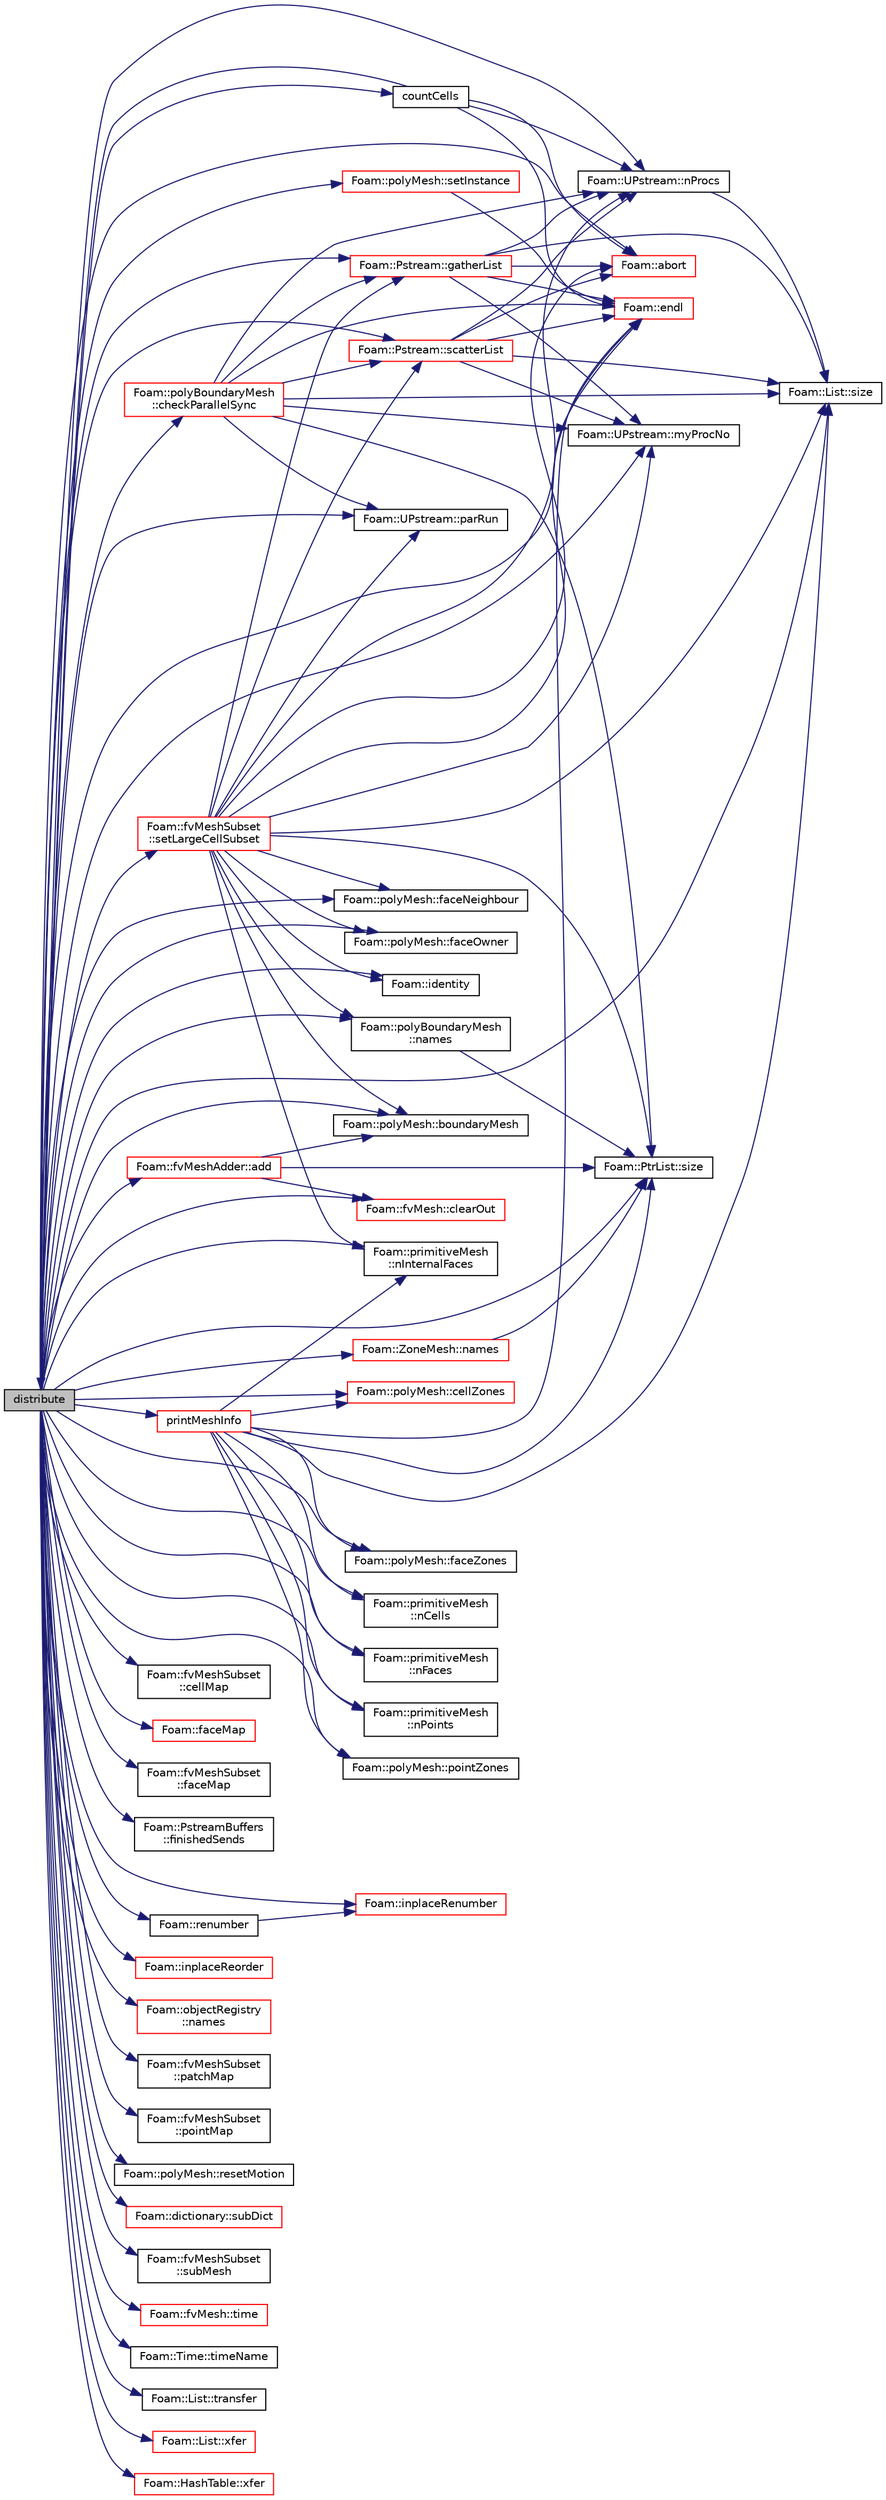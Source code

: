 digraph "distribute"
{
  bgcolor="transparent";
  edge [fontname="Helvetica",fontsize="10",labelfontname="Helvetica",labelfontsize="10"];
  node [fontname="Helvetica",fontsize="10",shape=record];
  rankdir="LR";
  Node1 [label="distribute",height=0.2,width=0.4,color="black", fillcolor="grey75", style="filled", fontcolor="black"];
  Node1 -> Node2 [color="midnightblue",fontsize="10",style="solid",fontname="Helvetica"];
  Node2 [label="Foam::abort",height=0.2,width=0.4,color="red",URL="$a10958.html#a447107a607d03e417307c203fa5fb44b"];
  Node1 -> Node3 [color="midnightblue",fontsize="10",style="solid",fontname="Helvetica"];
  Node3 [label="Foam::fvMeshAdder::add",height=0.2,width=0.4,color="red",URL="$a00890.html#a279c8df949a7489a89a5f2c600e2e3ed",tooltip="Inplace add mesh to fvMesh. Maps all stored fields. Returns map. "];
  Node3 -> Node4 [color="midnightblue",fontsize="10",style="solid",fontname="Helvetica"];
  Node4 [label="Foam::polyMesh::boundaryMesh",height=0.2,width=0.4,color="black",URL="$a01949.html#a6b7f5ba89250dbd7a1c6c7860ab60fe3",tooltip="Return boundary mesh. "];
  Node3 -> Node5 [color="midnightblue",fontsize="10",style="solid",fontname="Helvetica"];
  Node5 [label="Foam::fvMesh::clearOut",height=0.2,width=0.4,color="red",URL="$a00889.html#af320697688df08f1438d37a86bcaf25d",tooltip="Clear all geometry and addressing. "];
  Node3 -> Node6 [color="midnightblue",fontsize="10",style="solid",fontname="Helvetica"];
  Node6 [label="Foam::PtrList::size",height=0.2,width=0.4,color="black",URL="$a02065.html#a723361dc2020160f5492e8fe2d09fa44",tooltip="Return the number of elements in the PtrList. "];
  Node1 -> Node4 [color="midnightblue",fontsize="10",style="solid",fontname="Helvetica"];
  Node1 -> Node7 [color="midnightblue",fontsize="10",style="solid",fontname="Helvetica"];
  Node7 [label="Foam::fvMeshSubset\l::cellMap",height=0.2,width=0.4,color="black",URL="$a00894.html#afd9ac94d6c1bef54ff46c9cfb0686a2c",tooltip="Return cell map. "];
  Node1 -> Node8 [color="midnightblue",fontsize="10",style="solid",fontname="Helvetica"];
  Node8 [label="Foam::polyMesh::cellZones",height=0.2,width=0.4,color="red",URL="$a01949.html#a4d1a75ab59a90fb234112675b3ce1018",tooltip="Return cell zone mesh. "];
  Node1 -> Node9 [color="midnightblue",fontsize="10",style="solid",fontname="Helvetica"];
  Node9 [label="Foam::polyBoundaryMesh\l::checkParallelSync",height=0.2,width=0.4,color="red",URL="$a01943.html#a490c98638239707d88ebb005c84997cf",tooltip="Check whether all procs have all patches and in same order. Return. "];
  Node9 -> Node10 [color="midnightblue",fontsize="10",style="solid",fontname="Helvetica"];
  Node10 [label="Foam::UPstream::parRun",height=0.2,width=0.4,color="black",URL="$a02859.html#adbb27f04b5705440fb8b09f278059011",tooltip="Is this a parallel run? "];
  Node9 -> Node6 [color="midnightblue",fontsize="10",style="solid",fontname="Helvetica"];
  Node9 -> Node11 [color="midnightblue",fontsize="10",style="solid",fontname="Helvetica"];
  Node11 [label="Foam::endl",height=0.2,width=0.4,color="red",URL="$a10958.html#a2db8fe02a0d3909e9351bb4275b23ce4",tooltip="Add newline and flush stream. "];
  Node9 -> Node12 [color="midnightblue",fontsize="10",style="solid",fontname="Helvetica"];
  Node12 [label="Foam::UPstream::nProcs",height=0.2,width=0.4,color="black",URL="$a02859.html#aada0e04d8127eda8ee95be0772754a4f",tooltip="Number of processes in parallel run. "];
  Node12 -> Node13 [color="midnightblue",fontsize="10",style="solid",fontname="Helvetica"];
  Node13 [label="Foam::List::size",height=0.2,width=0.4,color="black",URL="$a01387.html#a8a5f6fa29bd4b500caf186f60245b384",tooltip="Override size to be inconsistent with allocated storage. "];
  Node9 -> Node14 [color="midnightblue",fontsize="10",style="solid",fontname="Helvetica"];
  Node14 [label="Foam::UPstream::myProcNo",height=0.2,width=0.4,color="black",URL="$a02859.html#afc74d89573de32a3032c916f8cdd1733",tooltip="Number of this process (starting from masterNo() = 0) "];
  Node9 -> Node15 [color="midnightblue",fontsize="10",style="solid",fontname="Helvetica"];
  Node15 [label="Foam::Pstream::gatherList",height=0.2,width=0.4,color="red",URL="$a02049.html#afbdf64fb42cd760690d51a9a321792d9",tooltip="Gather data but keep individual values separate. "];
  Node15 -> Node12 [color="midnightblue",fontsize="10",style="solid",fontname="Helvetica"];
  Node15 -> Node13 [color="midnightblue",fontsize="10",style="solid",fontname="Helvetica"];
  Node15 -> Node2 [color="midnightblue",fontsize="10",style="solid",fontname="Helvetica"];
  Node15 -> Node14 [color="midnightblue",fontsize="10",style="solid",fontname="Helvetica"];
  Node15 -> Node11 [color="midnightblue",fontsize="10",style="solid",fontname="Helvetica"];
  Node9 -> Node16 [color="midnightblue",fontsize="10",style="solid",fontname="Helvetica"];
  Node16 [label="Foam::Pstream::scatterList",height=0.2,width=0.4,color="red",URL="$a02049.html#a23c38ee54f04c9d53a327db9edbdb7f0",tooltip="Scatter data. Reverse of gatherList. "];
  Node16 -> Node12 [color="midnightblue",fontsize="10",style="solid",fontname="Helvetica"];
  Node16 -> Node13 [color="midnightblue",fontsize="10",style="solid",fontname="Helvetica"];
  Node16 -> Node2 [color="midnightblue",fontsize="10",style="solid",fontname="Helvetica"];
  Node16 -> Node14 [color="midnightblue",fontsize="10",style="solid",fontname="Helvetica"];
  Node16 -> Node11 [color="midnightblue",fontsize="10",style="solid",fontname="Helvetica"];
  Node9 -> Node13 [color="midnightblue",fontsize="10",style="solid",fontname="Helvetica"];
  Node1 -> Node5 [color="midnightblue",fontsize="10",style="solid",fontname="Helvetica"];
  Node1 -> Node17 [color="midnightblue",fontsize="10",style="solid",fontname="Helvetica"];
  Node17 [label="countCells",height=0.2,width=0.4,color="black",URL="$a00891.html#aa57d1bab8fea555d3ee75a5d2e6411cd",tooltip="Helper function: count cells per processor in wanted distribution. "];
  Node17 -> Node2 [color="midnightblue",fontsize="10",style="solid",fontname="Helvetica"];
  Node17 -> Node1 [color="midnightblue",fontsize="10",style="solid",fontname="Helvetica"];
  Node17 -> Node11 [color="midnightblue",fontsize="10",style="solid",fontname="Helvetica"];
  Node17 -> Node12 [color="midnightblue",fontsize="10",style="solid",fontname="Helvetica"];
  Node1 -> Node11 [color="midnightblue",fontsize="10",style="solid",fontname="Helvetica"];
  Node1 -> Node18 [color="midnightblue",fontsize="10",style="solid",fontname="Helvetica"];
  Node18 [label="Foam::faceMap",height=0.2,width=0.4,color="red",URL="$a10958.html#aa77215843e964fac259ab06e68d0ee02"];
  Node1 -> Node19 [color="midnightblue",fontsize="10",style="solid",fontname="Helvetica"];
  Node19 [label="Foam::fvMeshSubset\l::faceMap",height=0.2,width=0.4,color="black",URL="$a00894.html#aa414e76f88b627c43c521ced38591848",tooltip="Return face map. "];
  Node1 -> Node20 [color="midnightblue",fontsize="10",style="solid",fontname="Helvetica"];
  Node20 [label="Foam::polyMesh::faceNeighbour",height=0.2,width=0.4,color="black",URL="$a01949.html#ad03ef02786858ab9d5e2776a4731c77c",tooltip="Return face neighbour. "];
  Node1 -> Node21 [color="midnightblue",fontsize="10",style="solid",fontname="Helvetica"];
  Node21 [label="Foam::polyMesh::faceOwner",height=0.2,width=0.4,color="black",URL="$a01949.html#a6d4def83436c9aa4dc68e8e42c5cf268",tooltip="Return face owner. "];
  Node1 -> Node22 [color="midnightblue",fontsize="10",style="solid",fontname="Helvetica"];
  Node22 [label="Foam::polyMesh::faceZones",height=0.2,width=0.4,color="black",URL="$a01949.html#aa3b2dc268f43cd7ca2d043febae4f0e6",tooltip="Return face zone mesh. "];
  Node1 -> Node23 [color="midnightblue",fontsize="10",style="solid",fontname="Helvetica"];
  Node23 [label="Foam::PstreamBuffers\l::finishedSends",height=0.2,width=0.4,color="black",URL="$a02050.html#a9a9e71480e6b0d1b6d8ef3450eb576ce",tooltip="Mark all sends as having been done. This will start receives. "];
  Node1 -> Node15 [color="midnightblue",fontsize="10",style="solid",fontname="Helvetica"];
  Node1 -> Node24 [color="midnightblue",fontsize="10",style="solid",fontname="Helvetica"];
  Node24 [label="Foam::identity",height=0.2,width=0.4,color="black",URL="$a10958.html#a36af96cb841435845fffb4fe69208490",tooltip="Create identity map (map[i] == i) of given length. "];
  Node1 -> Node25 [color="midnightblue",fontsize="10",style="solid",fontname="Helvetica"];
  Node25 [label="Foam::inplaceRenumber",height=0.2,width=0.4,color="red",URL="$a10958.html#a9b337312524f331043d60cc58a96a5e1",tooltip="Inplace renumber the values of a list. "];
  Node1 -> Node26 [color="midnightblue",fontsize="10",style="solid",fontname="Helvetica"];
  Node26 [label="Foam::inplaceReorder",height=0.2,width=0.4,color="red",URL="$a10958.html#afacafc96b1d456a8ba5cfb6c77ff9eb7",tooltip="Inplace reorder the elements of a list. "];
  Node1 -> Node14 [color="midnightblue",fontsize="10",style="solid",fontname="Helvetica"];
  Node1 -> Node27 [color="midnightblue",fontsize="10",style="solid",fontname="Helvetica"];
  Node27 [label="Foam::objectRegistry\l::names",height=0.2,width=0.4,color="red",URL="$a01722.html#a627bcef4e891104ff8192574b673920b",tooltip="Return the list of names of the IOobjects. "];
  Node1 -> Node28 [color="midnightblue",fontsize="10",style="solid",fontname="Helvetica"];
  Node28 [label="Foam::ZoneMesh::names",height=0.2,width=0.4,color="red",URL="$a02994.html#a627bcef4e891104ff8192574b673920b",tooltip="Return a list of zone names. "];
  Node28 -> Node6 [color="midnightblue",fontsize="10",style="solid",fontname="Helvetica"];
  Node1 -> Node29 [color="midnightblue",fontsize="10",style="solid",fontname="Helvetica"];
  Node29 [label="Foam::polyBoundaryMesh\l::names",height=0.2,width=0.4,color="black",URL="$a01943.html#a627bcef4e891104ff8192574b673920b",tooltip="Return a list of patch names. "];
  Node29 -> Node6 [color="midnightblue",fontsize="10",style="solid",fontname="Helvetica"];
  Node1 -> Node30 [color="midnightblue",fontsize="10",style="solid",fontname="Helvetica"];
  Node30 [label="Foam::primitiveMesh\l::nCells",height=0.2,width=0.4,color="black",URL="$a02001.html#ae79b5e96cf8d9a4e6b3993e6f2709374"];
  Node1 -> Node31 [color="midnightblue",fontsize="10",style="solid",fontname="Helvetica"];
  Node31 [label="Foam::primitiveMesh\l::nFaces",height=0.2,width=0.4,color="black",URL="$a02001.html#a9be088de373a98524a153de7da0e92e8"];
  Node1 -> Node32 [color="midnightblue",fontsize="10",style="solid",fontname="Helvetica"];
  Node32 [label="Foam::primitiveMesh\l::nInternalFaces",height=0.2,width=0.4,color="black",URL="$a02001.html#aa1eec60bd258a70018b8ffda0dced7bb"];
  Node1 -> Node33 [color="midnightblue",fontsize="10",style="solid",fontname="Helvetica"];
  Node33 [label="Foam::primitiveMesh\l::nPoints",height=0.2,width=0.4,color="black",URL="$a02001.html#a9927abeba2c8506177084d644b6e573a"];
  Node1 -> Node12 [color="midnightblue",fontsize="10",style="solid",fontname="Helvetica"];
  Node1 -> Node10 [color="midnightblue",fontsize="10",style="solid",fontname="Helvetica"];
  Node1 -> Node34 [color="midnightblue",fontsize="10",style="solid",fontname="Helvetica"];
  Node34 [label="Foam::fvMeshSubset\l::patchMap",height=0.2,width=0.4,color="black",URL="$a00894.html#aa43267c6f5f58cdba565cf0ee2d28ecf",tooltip="Return patch map. "];
  Node1 -> Node35 [color="midnightblue",fontsize="10",style="solid",fontname="Helvetica"];
  Node35 [label="Foam::fvMeshSubset\l::pointMap",height=0.2,width=0.4,color="black",URL="$a00894.html#a97e8f45f4553d5d155177fff7c3ac450",tooltip="Return point map. "];
  Node1 -> Node36 [color="midnightblue",fontsize="10",style="solid",fontname="Helvetica"];
  Node36 [label="Foam::polyMesh::pointZones",height=0.2,width=0.4,color="black",URL="$a01949.html#ab7517d5048893d8d419f9b9bd047ce0f",tooltip="Return point zone mesh. "];
  Node1 -> Node37 [color="midnightblue",fontsize="10",style="solid",fontname="Helvetica"];
  Node37 [label="printMeshInfo",height=0.2,width=0.4,color="red",URL="$a00891.html#a8a0700fdb9e32ce9809a663ad13ab01b",tooltip="Print some info on mesh. "];
  Node37 -> Node33 [color="midnightblue",fontsize="10",style="solid",fontname="Helvetica"];
  Node37 -> Node32 [color="midnightblue",fontsize="10",style="solid",fontname="Helvetica"];
  Node37 -> Node31 [color="midnightblue",fontsize="10",style="solid",fontname="Helvetica"];
  Node37 -> Node30 [color="midnightblue",fontsize="10",style="solid",fontname="Helvetica"];
  Node37 -> Node11 [color="midnightblue",fontsize="10",style="solid",fontname="Helvetica"];
  Node37 -> Node36 [color="midnightblue",fontsize="10",style="solid",fontname="Helvetica"];
  Node37 -> Node6 [color="midnightblue",fontsize="10",style="solid",fontname="Helvetica"];
  Node37 -> Node13 [color="midnightblue",fontsize="10",style="solid",fontname="Helvetica"];
  Node37 -> Node22 [color="midnightblue",fontsize="10",style="solid",fontname="Helvetica"];
  Node37 -> Node8 [color="midnightblue",fontsize="10",style="solid",fontname="Helvetica"];
  Node1 -> Node38 [color="midnightblue",fontsize="10",style="solid",fontname="Helvetica"];
  Node38 [label="Foam::renumber",height=0.2,width=0.4,color="black",URL="$a10958.html#a495791c4d9e97a9fb63adc1124e336dd",tooltip="Renumber the values (not the indices) of a list. "];
  Node38 -> Node25 [color="midnightblue",fontsize="10",style="solid",fontname="Helvetica"];
  Node1 -> Node39 [color="midnightblue",fontsize="10",style="solid",fontname="Helvetica"];
  Node39 [label="Foam::polyMesh::resetMotion",height=0.2,width=0.4,color="black",URL="$a01949.html#a1a1f29f9039b5987cc6e8109f5827c1c",tooltip="Reset motion. "];
  Node1 -> Node16 [color="midnightblue",fontsize="10",style="solid",fontname="Helvetica"];
  Node1 -> Node40 [color="midnightblue",fontsize="10",style="solid",fontname="Helvetica"];
  Node40 [label="Foam::polyMesh::setInstance",height=0.2,width=0.4,color="red",URL="$a01949.html#add9813891a074bebd77384af1717b0bf",tooltip="Set the instance for mesh files. "];
  Node40 -> Node11 [color="midnightblue",fontsize="10",style="solid",fontname="Helvetica"];
  Node1 -> Node41 [color="midnightblue",fontsize="10",style="solid",fontname="Helvetica"];
  Node41 [label="Foam::fvMeshSubset\l::setLargeCellSubset",height=0.2,width=0.4,color="red",URL="$a00894.html#aa5aecd31ebb23c10811eb60949808165",tooltip="Set the subset from all cells with region == currentRegion. "];
  Node41 -> Node21 [color="midnightblue",fontsize="10",style="solid",fontname="Helvetica"];
  Node41 -> Node20 [color="midnightblue",fontsize="10",style="solid",fontname="Helvetica"];
  Node41 -> Node4 [color="midnightblue",fontsize="10",style="solid",fontname="Helvetica"];
  Node41 -> Node32 [color="midnightblue",fontsize="10",style="solid",fontname="Helvetica"];
  Node41 -> Node13 [color="midnightblue",fontsize="10",style="solid",fontname="Helvetica"];
  Node41 -> Node2 [color="midnightblue",fontsize="10",style="solid",fontname="Helvetica"];
  Node41 -> Node6 [color="midnightblue",fontsize="10",style="solid",fontname="Helvetica"];
  Node41 -> Node11 [color="midnightblue",fontsize="10",style="solid",fontname="Helvetica"];
  Node41 -> Node24 [color="midnightblue",fontsize="10",style="solid",fontname="Helvetica"];
  Node41 -> Node10 [color="midnightblue",fontsize="10",style="solid",fontname="Helvetica"];
  Node41 -> Node12 [color="midnightblue",fontsize="10",style="solid",fontname="Helvetica"];
  Node41 -> Node14 [color="midnightblue",fontsize="10",style="solid",fontname="Helvetica"];
  Node41 -> Node29 [color="midnightblue",fontsize="10",style="solid",fontname="Helvetica"];
  Node41 -> Node15 [color="midnightblue",fontsize="10",style="solid",fontname="Helvetica"];
  Node41 -> Node16 [color="midnightblue",fontsize="10",style="solid",fontname="Helvetica"];
  Node1 -> Node13 [color="midnightblue",fontsize="10",style="solid",fontname="Helvetica"];
  Node1 -> Node6 [color="midnightblue",fontsize="10",style="solid",fontname="Helvetica"];
  Node1 -> Node42 [color="midnightblue",fontsize="10",style="solid",fontname="Helvetica"];
  Node42 [label="Foam::dictionary::subDict",height=0.2,width=0.4,color="red",URL="$a00531.html#a42a549aa3e2c88399585b6462f6dbeb3",tooltip="Find and return a sub-dictionary. "];
  Node1 -> Node43 [color="midnightblue",fontsize="10",style="solid",fontname="Helvetica"];
  Node43 [label="Foam::fvMeshSubset\l::subMesh",height=0.2,width=0.4,color="black",URL="$a00894.html#aa5c82df26de1b95693ad1cf8090e0d3f",tooltip="Return reference to subset mesh. "];
  Node1 -> Node44 [color="midnightblue",fontsize="10",style="solid",fontname="Helvetica"];
  Node44 [label="Foam::fvMesh::time",height=0.2,width=0.4,color="red",URL="$a00889.html#a48fcf6de2789aff6b430b5fc1a05693f",tooltip="Return the top-level database. "];
  Node1 -> Node45 [color="midnightblue",fontsize="10",style="solid",fontname="Helvetica"];
  Node45 [label="Foam::Time::timeName",height=0.2,width=0.4,color="black",URL="$a02679.html#a5ae6a110de1b22323e19a46943c7f0c1",tooltip="Return time name of given scalar time. "];
  Node1 -> Node46 [color="midnightblue",fontsize="10",style="solid",fontname="Helvetica"];
  Node46 [label="Foam::List::transfer",height=0.2,width=0.4,color="black",URL="$a01387.html#a25ad1d2084d16b234b0cf91c07e832c0",tooltip="Transfer the contents of the argument List into this list. "];
  Node1 -> Node47 [color="midnightblue",fontsize="10",style="solid",fontname="Helvetica"];
  Node47 [label="Foam::List::xfer",height=0.2,width=0.4,color="red",URL="$a01387.html#a48f43ee271fb2edb0fb241b72af0e59c",tooltip="Transfer contents to the Xfer container. "];
  Node1 -> Node48 [color="midnightblue",fontsize="10",style="solid",fontname="Helvetica"];
  Node48 [label="Foam::HashTable::xfer",height=0.2,width=0.4,color="red",URL="$a00997.html#a2cb95ba3c8cd615a6aee23d94ef5a355",tooltip="Transfer contents to the Xfer container. "];
}
